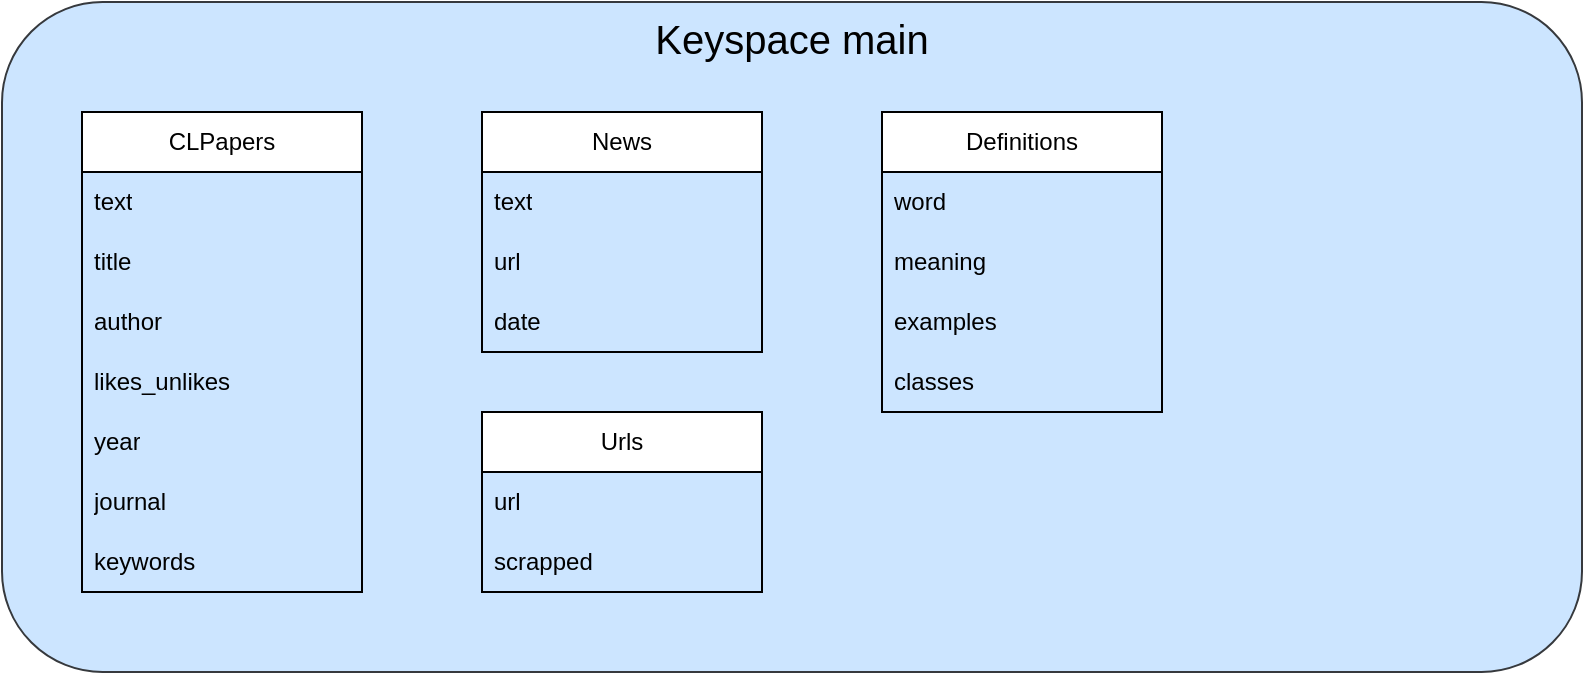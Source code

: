 <mxfile version="22.0.2" type="device">
  <diagram name="Page-1" id="V2_uvZHDQZFSbDyrVjzx">
    <mxGraphModel dx="1434" dy="793" grid="1" gridSize="10" guides="1" tooltips="1" connect="1" arrows="1" fold="1" page="1" pageScale="1" pageWidth="850" pageHeight="1100" math="0" shadow="0">
      <root>
        <mxCell id="0" />
        <mxCell id="1" parent="0" />
        <mxCell id="5qNPmMGh-YMxmPSyPDqC-1" value="&lt;font style=&quot;font-size: 20px;&quot;&gt;Keyspace main&lt;/font&gt;" style="rounded=1;whiteSpace=wrap;html=1;verticalAlign=top;fillColor=#cce5ff;strokeColor=#36393d;" parent="1" vertex="1">
          <mxGeometry x="100" y="215" width="790" height="335" as="geometry" />
        </mxCell>
        <mxCell id="5qNPmMGh-YMxmPSyPDqC-2" value="CLPapers" style="swimlane;fontStyle=0;childLayout=stackLayout;horizontal=1;startSize=30;horizontalStack=0;resizeParent=1;resizeParentMax=0;resizeLast=0;collapsible=1;marginBottom=0;whiteSpace=wrap;html=1;" parent="1" vertex="1">
          <mxGeometry x="140" y="270" width="140" height="240" as="geometry" />
        </mxCell>
        <mxCell id="5qNPmMGh-YMxmPSyPDqC-3" value="text" style="text;strokeColor=none;fillColor=none;align=left;verticalAlign=middle;spacingLeft=4;spacingRight=4;overflow=hidden;points=[[0,0.5],[1,0.5]];portConstraint=eastwest;rotatable=0;whiteSpace=wrap;html=1;" parent="5qNPmMGh-YMxmPSyPDqC-2" vertex="1">
          <mxGeometry y="30" width="140" height="30" as="geometry" />
        </mxCell>
        <mxCell id="5qNPmMGh-YMxmPSyPDqC-17" value="title" style="text;strokeColor=none;fillColor=none;align=left;verticalAlign=middle;spacingLeft=4;spacingRight=4;overflow=hidden;points=[[0,0.5],[1,0.5]];portConstraint=eastwest;rotatable=0;whiteSpace=wrap;html=1;" parent="5qNPmMGh-YMxmPSyPDqC-2" vertex="1">
          <mxGeometry y="60" width="140" height="30" as="geometry" />
        </mxCell>
        <mxCell id="5qNPmMGh-YMxmPSyPDqC-14" value="author" style="text;strokeColor=none;fillColor=none;align=left;verticalAlign=middle;spacingLeft=4;spacingRight=4;overflow=hidden;points=[[0,0.5],[1,0.5]];portConstraint=eastwest;rotatable=0;whiteSpace=wrap;html=1;" parent="5qNPmMGh-YMxmPSyPDqC-2" vertex="1">
          <mxGeometry y="90" width="140" height="30" as="geometry" />
        </mxCell>
        <mxCell id="5qNPmMGh-YMxmPSyPDqC-4" value="likes_unlikes" style="text;strokeColor=none;fillColor=none;align=left;verticalAlign=middle;spacingLeft=4;spacingRight=4;overflow=hidden;points=[[0,0.5],[1,0.5]];portConstraint=eastwest;rotatable=0;whiteSpace=wrap;html=1;" parent="5qNPmMGh-YMxmPSyPDqC-2" vertex="1">
          <mxGeometry y="120" width="140" height="30" as="geometry" />
        </mxCell>
        <mxCell id="5qNPmMGh-YMxmPSyPDqC-5" value="year" style="text;strokeColor=none;fillColor=none;align=left;verticalAlign=middle;spacingLeft=4;spacingRight=4;overflow=hidden;points=[[0,0.5],[1,0.5]];portConstraint=eastwest;rotatable=0;whiteSpace=wrap;html=1;" parent="5qNPmMGh-YMxmPSyPDqC-2" vertex="1">
          <mxGeometry y="150" width="140" height="30" as="geometry" />
        </mxCell>
        <mxCell id="5qNPmMGh-YMxmPSyPDqC-15" value="journal" style="text;strokeColor=none;fillColor=none;align=left;verticalAlign=middle;spacingLeft=4;spacingRight=4;overflow=hidden;points=[[0,0.5],[1,0.5]];portConstraint=eastwest;rotatable=0;whiteSpace=wrap;html=1;" parent="5qNPmMGh-YMxmPSyPDqC-2" vertex="1">
          <mxGeometry y="180" width="140" height="30" as="geometry" />
        </mxCell>
        <mxCell id="5qNPmMGh-YMxmPSyPDqC-16" value="keywords" style="text;strokeColor=none;fillColor=none;align=left;verticalAlign=middle;spacingLeft=4;spacingRight=4;overflow=hidden;points=[[0,0.5],[1,0.5]];portConstraint=eastwest;rotatable=0;whiteSpace=wrap;html=1;" parent="5qNPmMGh-YMxmPSyPDqC-2" vertex="1">
          <mxGeometry y="210" width="140" height="30" as="geometry" />
        </mxCell>
        <mxCell id="5qNPmMGh-YMxmPSyPDqC-6" value="News" style="swimlane;fontStyle=0;childLayout=stackLayout;horizontal=1;startSize=30;horizontalStack=0;resizeParent=1;resizeParentMax=0;resizeLast=0;collapsible=1;marginBottom=0;whiteSpace=wrap;html=1;" parent="1" vertex="1">
          <mxGeometry x="340" y="270" width="140" height="120" as="geometry" />
        </mxCell>
        <mxCell id="5qNPmMGh-YMxmPSyPDqC-7" value="text" style="text;align=left;verticalAlign=middle;spacingLeft=4;spacingRight=4;overflow=hidden;points=[[0,0.5],[1,0.5]];portConstraint=eastwest;rotatable=0;whiteSpace=wrap;html=1;" parent="5qNPmMGh-YMxmPSyPDqC-6" vertex="1">
          <mxGeometry y="30" width="140" height="30" as="geometry" />
        </mxCell>
        <mxCell id="5qNPmMGh-YMxmPSyPDqC-8" value="url" style="text;strokeColor=none;fillColor=none;align=left;verticalAlign=middle;spacingLeft=4;spacingRight=4;overflow=hidden;points=[[0,0.5],[1,0.5]];portConstraint=eastwest;rotatable=0;whiteSpace=wrap;html=1;" parent="5qNPmMGh-YMxmPSyPDqC-6" vertex="1">
          <mxGeometry y="60" width="140" height="30" as="geometry" />
        </mxCell>
        <mxCell id="5qNPmMGh-YMxmPSyPDqC-9" value="date" style="text;strokeColor=none;fillColor=none;align=left;verticalAlign=middle;spacingLeft=4;spacingRight=4;overflow=hidden;points=[[0,0.5],[1,0.5]];portConstraint=eastwest;rotatable=0;whiteSpace=wrap;html=1;" parent="5qNPmMGh-YMxmPSyPDqC-6" vertex="1">
          <mxGeometry y="90" width="140" height="30" as="geometry" />
        </mxCell>
        <mxCell id="5qNPmMGh-YMxmPSyPDqC-10" value="Urls" style="swimlane;fontStyle=0;childLayout=stackLayout;horizontal=1;startSize=30;horizontalStack=0;resizeParent=1;resizeParentMax=0;resizeLast=0;collapsible=1;marginBottom=0;whiteSpace=wrap;html=1;" parent="1" vertex="1">
          <mxGeometry x="340" y="420" width="140" height="90" as="geometry" />
        </mxCell>
        <mxCell id="5qNPmMGh-YMxmPSyPDqC-11" value="url" style="text;strokeColor=none;fillColor=none;align=left;verticalAlign=middle;spacingLeft=4;spacingRight=4;overflow=hidden;points=[[0,0.5],[1,0.5]];portConstraint=eastwest;rotatable=0;whiteSpace=wrap;html=1;" parent="5qNPmMGh-YMxmPSyPDqC-10" vertex="1">
          <mxGeometry y="30" width="140" height="30" as="geometry" />
        </mxCell>
        <mxCell id="5qNPmMGh-YMxmPSyPDqC-12" value="scrapped" style="text;strokeColor=none;fillColor=none;align=left;verticalAlign=middle;spacingLeft=4;spacingRight=4;overflow=hidden;points=[[0,0.5],[1,0.5]];portConstraint=eastwest;rotatable=0;whiteSpace=wrap;html=1;" parent="5qNPmMGh-YMxmPSyPDqC-10" vertex="1">
          <mxGeometry y="60" width="140" height="30" as="geometry" />
        </mxCell>
        <mxCell id="5qNPmMGh-YMxmPSyPDqC-18" value="Definitions" style="swimlane;fontStyle=0;childLayout=stackLayout;horizontal=1;startSize=30;horizontalStack=0;resizeParent=1;resizeParentMax=0;resizeLast=0;collapsible=1;marginBottom=0;whiteSpace=wrap;html=1;" parent="1" vertex="1">
          <mxGeometry x="540" y="270" width="140" height="150" as="geometry" />
        </mxCell>
        <mxCell id="5qNPmMGh-YMxmPSyPDqC-19" value="word" style="text;align=left;verticalAlign=middle;spacingLeft=4;spacingRight=4;overflow=hidden;points=[[0,0.5],[1,0.5]];portConstraint=eastwest;rotatable=0;whiteSpace=wrap;html=1;" parent="5qNPmMGh-YMxmPSyPDqC-18" vertex="1">
          <mxGeometry y="30" width="140" height="30" as="geometry" />
        </mxCell>
        <mxCell id="5qNPmMGh-YMxmPSyPDqC-20" value="meaning" style="text;strokeColor=none;fillColor=none;align=left;verticalAlign=middle;spacingLeft=4;spacingRight=4;overflow=hidden;points=[[0,0.5],[1,0.5]];portConstraint=eastwest;rotatable=0;whiteSpace=wrap;html=1;" parent="5qNPmMGh-YMxmPSyPDqC-18" vertex="1">
          <mxGeometry y="60" width="140" height="30" as="geometry" />
        </mxCell>
        <mxCell id="5qNPmMGh-YMxmPSyPDqC-22" value="examples" style="text;strokeColor=none;fillColor=none;align=left;verticalAlign=middle;spacingLeft=4;spacingRight=4;overflow=hidden;points=[[0,0.5],[1,0.5]];portConstraint=eastwest;rotatable=0;whiteSpace=wrap;html=1;" parent="5qNPmMGh-YMxmPSyPDqC-18" vertex="1">
          <mxGeometry y="90" width="140" height="30" as="geometry" />
        </mxCell>
        <mxCell id="5qNPmMGh-YMxmPSyPDqC-21" value="classes" style="text;strokeColor=none;fillColor=none;align=left;verticalAlign=middle;spacingLeft=4;spacingRight=4;overflow=hidden;points=[[0,0.5],[1,0.5]];portConstraint=eastwest;rotatable=0;whiteSpace=wrap;html=1;" parent="5qNPmMGh-YMxmPSyPDqC-18" vertex="1">
          <mxGeometry y="120" width="140" height="30" as="geometry" />
        </mxCell>
      </root>
    </mxGraphModel>
  </diagram>
</mxfile>
